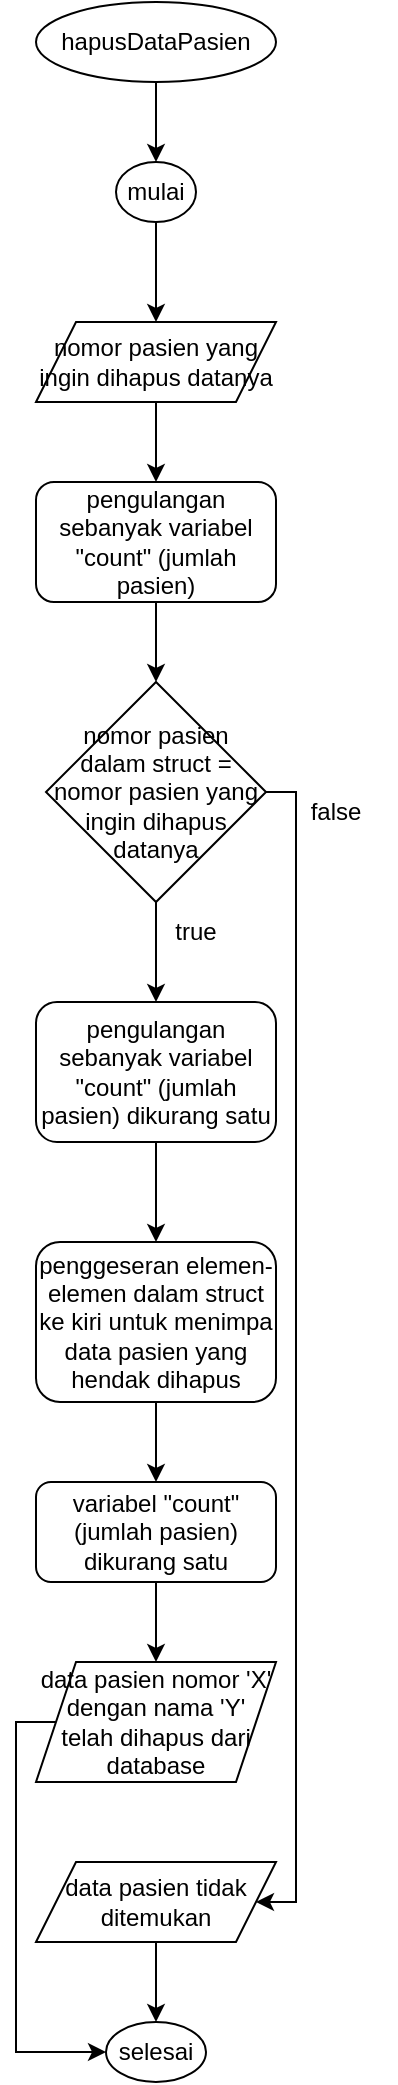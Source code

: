 <mxfile version="24.5.2" type="onedrive">
  <diagram id="C5RBs43oDa-KdzZeNtuy" name="Page-1">
    <mxGraphModel grid="1" page="1" gridSize="10" guides="1" tooltips="1" connect="1" arrows="1" fold="1" pageScale="1" pageWidth="827" pageHeight="1169" math="0" shadow="0">
      <root>
        <mxCell id="WIyWlLk6GJQsqaUBKTNV-0" />
        <mxCell id="WIyWlLk6GJQsqaUBKTNV-1" parent="WIyWlLk6GJQsqaUBKTNV-0" />
        <mxCell id="3hPDEKlp_DZgUl8HOcMa-2" value="" style="edgeStyle=orthogonalEdgeStyle;rounded=0;orthogonalLoop=1;jettySize=auto;html=1;" edge="1" parent="WIyWlLk6GJQsqaUBKTNV-1" source="3hPDEKlp_DZgUl8HOcMa-0" target="3hPDEKlp_DZgUl8HOcMa-1">
          <mxGeometry relative="1" as="geometry" />
        </mxCell>
        <mxCell id="3hPDEKlp_DZgUl8HOcMa-0" value="mulai" style="ellipse;whiteSpace=wrap;html=1;" vertex="1" parent="WIyWlLk6GJQsqaUBKTNV-1">
          <mxGeometry x="90" y="120" width="40" height="30" as="geometry" />
        </mxCell>
        <mxCell id="3hPDEKlp_DZgUl8HOcMa-4" value="" style="edgeStyle=orthogonalEdgeStyle;rounded=0;orthogonalLoop=1;jettySize=auto;html=1;" edge="1" parent="WIyWlLk6GJQsqaUBKTNV-1" source="3hPDEKlp_DZgUl8HOcMa-1" target="3hPDEKlp_DZgUl8HOcMa-3">
          <mxGeometry relative="1" as="geometry" />
        </mxCell>
        <mxCell id="3hPDEKlp_DZgUl8HOcMa-1" value="nomor pasien yang ingin dihapus datanya" style="shape=parallelogram;perimeter=parallelogramPerimeter;whiteSpace=wrap;html=1;fixedSize=1;" vertex="1" parent="WIyWlLk6GJQsqaUBKTNV-1">
          <mxGeometry x="50" y="200" width="120" height="40" as="geometry" />
        </mxCell>
        <mxCell id="3hPDEKlp_DZgUl8HOcMa-6" value="" style="edgeStyle=orthogonalEdgeStyle;rounded=0;orthogonalLoop=1;jettySize=auto;html=1;" edge="1" parent="WIyWlLk6GJQsqaUBKTNV-1" source="3hPDEKlp_DZgUl8HOcMa-3" target="3hPDEKlp_DZgUl8HOcMa-5">
          <mxGeometry relative="1" as="geometry" />
        </mxCell>
        <mxCell id="3hPDEKlp_DZgUl8HOcMa-3" value="pengulangan sebanyak variabel &quot;count&quot; (jumlah pasien)" style="rounded=1;whiteSpace=wrap;html=1;" vertex="1" parent="WIyWlLk6GJQsqaUBKTNV-1">
          <mxGeometry x="50" y="280" width="120" height="60" as="geometry" />
        </mxCell>
        <mxCell id="3hPDEKlp_DZgUl8HOcMa-8" value="" style="edgeStyle=orthogonalEdgeStyle;rounded=0;orthogonalLoop=1;jettySize=auto;html=1;" edge="1" parent="WIyWlLk6GJQsqaUBKTNV-1" source="3hPDEKlp_DZgUl8HOcMa-5" target="3hPDEKlp_DZgUl8HOcMa-7">
          <mxGeometry relative="1" as="geometry" />
        </mxCell>
        <mxCell id="3hPDEKlp_DZgUl8HOcMa-18" style="edgeStyle=orthogonalEdgeStyle;rounded=0;orthogonalLoop=1;jettySize=auto;html=1;entryX=1;entryY=0.5;entryDx=0;entryDy=0;" edge="1" parent="WIyWlLk6GJQsqaUBKTNV-1" source="3hPDEKlp_DZgUl8HOcMa-5" target="3hPDEKlp_DZgUl8HOcMa-17">
          <mxGeometry relative="1" as="geometry">
            <Array as="points">
              <mxPoint x="180" y="435" />
              <mxPoint x="180" y="990" />
            </Array>
          </mxGeometry>
        </mxCell>
        <mxCell id="3hPDEKlp_DZgUl8HOcMa-5" value="nomor pasien dalam struct = nomor pasien yang ingin dihapus datanya" style="rhombus;whiteSpace=wrap;html=1;" vertex="1" parent="WIyWlLk6GJQsqaUBKTNV-1">
          <mxGeometry x="55" y="380" width="110" height="110" as="geometry" />
        </mxCell>
        <mxCell id="3hPDEKlp_DZgUl8HOcMa-11" value="" style="edgeStyle=orthogonalEdgeStyle;rounded=0;orthogonalLoop=1;jettySize=auto;html=1;" edge="1" parent="WIyWlLk6GJQsqaUBKTNV-1" source="3hPDEKlp_DZgUl8HOcMa-7" target="3hPDEKlp_DZgUl8HOcMa-10">
          <mxGeometry relative="1" as="geometry" />
        </mxCell>
        <mxCell id="3hPDEKlp_DZgUl8HOcMa-7" value="pengulangan sebanyak variabel &quot;count&quot; (jumlah pasien) dikurang satu" style="rounded=1;whiteSpace=wrap;html=1;" vertex="1" parent="WIyWlLk6GJQsqaUBKTNV-1">
          <mxGeometry x="50" y="540" width="120" height="70" as="geometry" />
        </mxCell>
        <mxCell id="3hPDEKlp_DZgUl8HOcMa-9" value="true" style="text;html=1;align=center;verticalAlign=middle;whiteSpace=wrap;rounded=0;" vertex="1" parent="WIyWlLk6GJQsqaUBKTNV-1">
          <mxGeometry x="100" y="490" width="60" height="30" as="geometry" />
        </mxCell>
        <mxCell id="3hPDEKlp_DZgUl8HOcMa-13" value="" style="edgeStyle=orthogonalEdgeStyle;rounded=0;orthogonalLoop=1;jettySize=auto;html=1;" edge="1" parent="WIyWlLk6GJQsqaUBKTNV-1" source="3hPDEKlp_DZgUl8HOcMa-10" target="3hPDEKlp_DZgUl8HOcMa-12">
          <mxGeometry relative="1" as="geometry" />
        </mxCell>
        <mxCell id="3hPDEKlp_DZgUl8HOcMa-10" value="penggeseran elemen-elemen dalam struct ke kiri untuk menimpa data pasien yang hendak dihapus" style="rounded=1;whiteSpace=wrap;html=1;" vertex="1" parent="WIyWlLk6GJQsqaUBKTNV-1">
          <mxGeometry x="50" y="660" width="120" height="80" as="geometry" />
        </mxCell>
        <mxCell id="3hPDEKlp_DZgUl8HOcMa-16" value="" style="edgeStyle=orthogonalEdgeStyle;rounded=0;orthogonalLoop=1;jettySize=auto;html=1;" edge="1" parent="WIyWlLk6GJQsqaUBKTNV-1" source="3hPDEKlp_DZgUl8HOcMa-12" target="3hPDEKlp_DZgUl8HOcMa-14">
          <mxGeometry relative="1" as="geometry" />
        </mxCell>
        <mxCell id="3hPDEKlp_DZgUl8HOcMa-12" value="variabel &quot;count&quot; (jumlah pasien) dikurang satu" style="rounded=1;whiteSpace=wrap;html=1;" vertex="1" parent="WIyWlLk6GJQsqaUBKTNV-1">
          <mxGeometry x="50" y="780" width="120" height="50" as="geometry" />
        </mxCell>
        <mxCell id="3hPDEKlp_DZgUl8HOcMa-22" style="edgeStyle=orthogonalEdgeStyle;rounded=0;orthogonalLoop=1;jettySize=auto;html=1;entryX=0;entryY=0.5;entryDx=0;entryDy=0;" edge="1" parent="WIyWlLk6GJQsqaUBKTNV-1" source="3hPDEKlp_DZgUl8HOcMa-14" target="3hPDEKlp_DZgUl8HOcMa-20">
          <mxGeometry relative="1" as="geometry">
            <Array as="points">
              <mxPoint x="40" y="900" />
              <mxPoint x="40" y="1065" />
            </Array>
          </mxGeometry>
        </mxCell>
        <mxCell id="3hPDEKlp_DZgUl8HOcMa-14" value="data pasien nomor &#39;X&#39; dengan nama &#39;Y&#39; telah dihapus dari database" style="shape=parallelogram;perimeter=parallelogramPerimeter;whiteSpace=wrap;html=1;fixedSize=1;" vertex="1" parent="WIyWlLk6GJQsqaUBKTNV-1">
          <mxGeometry x="50" y="870" width="120" height="60" as="geometry" />
        </mxCell>
        <mxCell id="3hPDEKlp_DZgUl8HOcMa-21" value="" style="edgeStyle=orthogonalEdgeStyle;rounded=0;orthogonalLoop=1;jettySize=auto;html=1;" edge="1" parent="WIyWlLk6GJQsqaUBKTNV-1" source="3hPDEKlp_DZgUl8HOcMa-17" target="3hPDEKlp_DZgUl8HOcMa-20">
          <mxGeometry relative="1" as="geometry" />
        </mxCell>
        <mxCell id="3hPDEKlp_DZgUl8HOcMa-17" value="data pasien tidak ditemukan" style="shape=parallelogram;perimeter=parallelogramPerimeter;whiteSpace=wrap;html=1;fixedSize=1;" vertex="1" parent="WIyWlLk6GJQsqaUBKTNV-1">
          <mxGeometry x="50" y="970" width="120" height="40" as="geometry" />
        </mxCell>
        <mxCell id="3hPDEKlp_DZgUl8HOcMa-19" value="false" style="text;html=1;align=center;verticalAlign=middle;whiteSpace=wrap;rounded=0;" vertex="1" parent="WIyWlLk6GJQsqaUBKTNV-1">
          <mxGeometry x="170" y="430" width="60" height="30" as="geometry" />
        </mxCell>
        <mxCell id="3hPDEKlp_DZgUl8HOcMa-20" value="selesai" style="ellipse;whiteSpace=wrap;html=1;" vertex="1" parent="WIyWlLk6GJQsqaUBKTNV-1">
          <mxGeometry x="85" y="1050" width="50" height="30" as="geometry" />
        </mxCell>
        <mxCell id="3hPDEKlp_DZgUl8HOcMa-25" value="" style="edgeStyle=orthogonalEdgeStyle;rounded=0;orthogonalLoop=1;jettySize=auto;html=1;" edge="1" parent="WIyWlLk6GJQsqaUBKTNV-1" source="3hPDEKlp_DZgUl8HOcMa-23" target="3hPDEKlp_DZgUl8HOcMa-0">
          <mxGeometry relative="1" as="geometry" />
        </mxCell>
        <mxCell id="3hPDEKlp_DZgUl8HOcMa-23" value="hapusDataPasien" style="ellipse;whiteSpace=wrap;html=1;" vertex="1" parent="WIyWlLk6GJQsqaUBKTNV-1">
          <mxGeometry x="50" y="40" width="120" height="40" as="geometry" />
        </mxCell>
      </root>
    </mxGraphModel>
  </diagram>
</mxfile>
